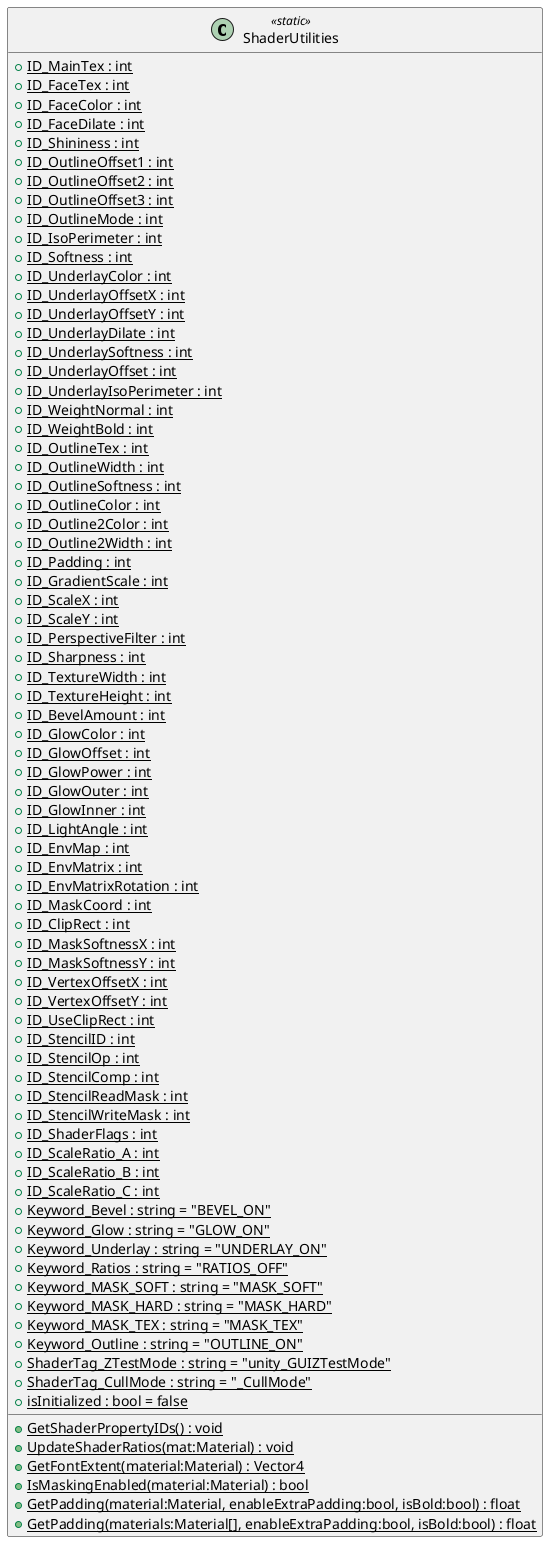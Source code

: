 @startuml
class ShaderUtilities <<static>> {
    + {static} ID_MainTex : int
    + {static} ID_FaceTex : int
    + {static} ID_FaceColor : int
    + {static} ID_FaceDilate : int
    + {static} ID_Shininess : int
    + {static} ID_OutlineOffset1 : int
    + {static} ID_OutlineOffset2 : int
    + {static} ID_OutlineOffset3 : int
    + {static} ID_OutlineMode : int
    + {static} ID_IsoPerimeter : int
    + {static} ID_Softness : int
    + {static} ID_UnderlayColor : int
    + {static} ID_UnderlayOffsetX : int
    + {static} ID_UnderlayOffsetY : int
    + {static} ID_UnderlayDilate : int
    + {static} ID_UnderlaySoftness : int
    + {static} ID_UnderlayOffset : int
    + {static} ID_UnderlayIsoPerimeter : int
    + {static} ID_WeightNormal : int
    + {static} ID_WeightBold : int
    + {static} ID_OutlineTex : int
    + {static} ID_OutlineWidth : int
    + {static} ID_OutlineSoftness : int
    + {static} ID_OutlineColor : int
    + {static} ID_Outline2Color : int
    + {static} ID_Outline2Width : int
    + {static} ID_Padding : int
    + {static} ID_GradientScale : int
    + {static} ID_ScaleX : int
    + {static} ID_ScaleY : int
    + {static} ID_PerspectiveFilter : int
    + {static} ID_Sharpness : int
    + {static} ID_TextureWidth : int
    + {static} ID_TextureHeight : int
    + {static} ID_BevelAmount : int
    + {static} ID_GlowColor : int
    + {static} ID_GlowOffset : int
    + {static} ID_GlowPower : int
    + {static} ID_GlowOuter : int
    + {static} ID_GlowInner : int
    + {static} ID_LightAngle : int
    + {static} ID_EnvMap : int
    + {static} ID_EnvMatrix : int
    + {static} ID_EnvMatrixRotation : int
    + {static} ID_MaskCoord : int
    + {static} ID_ClipRect : int
    + {static} ID_MaskSoftnessX : int
    + {static} ID_MaskSoftnessY : int
    + {static} ID_VertexOffsetX : int
    + {static} ID_VertexOffsetY : int
    + {static} ID_UseClipRect : int
    + {static} ID_StencilID : int
    + {static} ID_StencilOp : int
    + {static} ID_StencilComp : int
    + {static} ID_StencilReadMask : int
    + {static} ID_StencilWriteMask : int
    + {static} ID_ShaderFlags : int
    + {static} ID_ScaleRatio_A : int
    + {static} ID_ScaleRatio_B : int
    + {static} ID_ScaleRatio_C : int
    + {static} Keyword_Bevel : string = "BEVEL_ON"
    + {static} Keyword_Glow : string = "GLOW_ON"
    + {static} Keyword_Underlay : string = "UNDERLAY_ON"
    + {static} Keyword_Ratios : string = "RATIOS_OFF"
    + {static} Keyword_MASK_SOFT : string = "MASK_SOFT"
    + {static} Keyword_MASK_HARD : string = "MASK_HARD"
    + {static} Keyword_MASK_TEX : string = "MASK_TEX"
    + {static} Keyword_Outline : string = "OUTLINE_ON"
    + {static} ShaderTag_ZTestMode : string = "unity_GUIZTestMode"
    + {static} ShaderTag_CullMode : string = "_CullMode"
    + {static} isInitialized : bool = false
    + {static} GetShaderPropertyIDs() : void
    + {static} UpdateShaderRatios(mat:Material) : void
    + {static} GetFontExtent(material:Material) : Vector4
    + {static} IsMaskingEnabled(material:Material) : bool
    + {static} GetPadding(material:Material, enableExtraPadding:bool, isBold:bool) : float
    + {static} GetPadding(materials:Material[], enableExtraPadding:bool, isBold:bool) : float
}
@enduml
